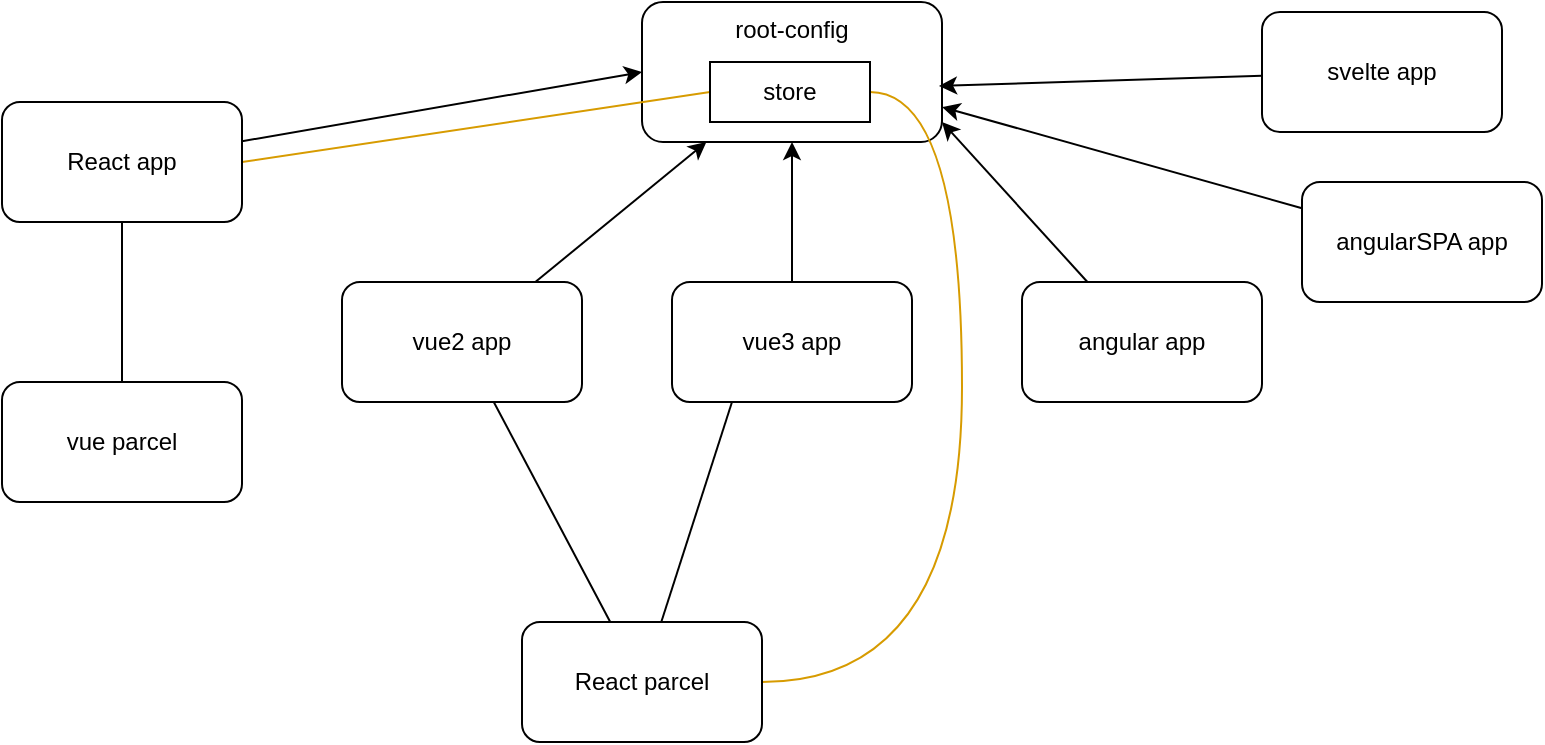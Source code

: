 <mxfile>
    <diagram id="ciDU0NcGWxNVSQaLKMLN" name="Page-1">
        <mxGraphModel dx="1249" dy="492" grid="1" gridSize="10" guides="1" tooltips="1" connect="1" arrows="1" fold="1" page="1" pageScale="1" pageWidth="827" pageHeight="1169" math="0" shadow="0">
            <root>
                <mxCell id="0"/>
                <mxCell id="1" parent="0"/>
                <mxCell id="2" value="root-config&lt;br&gt;" style="rounded=1;whiteSpace=wrap;html=1;horizontal=1;verticalAlign=top;" parent="1" vertex="1">
                    <mxGeometry x="340" y="80" width="150" height="70" as="geometry"/>
                </mxCell>
                <mxCell id="10" style="edgeStyle=none;html=1;entryX=0;entryY=0.5;entryDx=0;entryDy=0;" parent="1" source="3" target="2" edge="1">
                    <mxGeometry relative="1" as="geometry"/>
                </mxCell>
                <mxCell id="17" style="html=1;exitX=1;exitY=0.5;exitDx=0;exitDy=0;entryX=0;entryY=0.5;entryDx=0;entryDy=0;endArrow=none;endFill=0;fillColor=#ffe6cc;strokeColor=#d79b00;jumpSize=10;" parent="1" source="3" target="15" edge="1">
                    <mxGeometry relative="1" as="geometry"/>
                </mxCell>
                <mxCell id="3" value="React app" style="rounded=1;whiteSpace=wrap;html=1;" parent="1" vertex="1">
                    <mxGeometry x="20" y="130" width="120" height="60" as="geometry"/>
                </mxCell>
                <mxCell id="12" style="edgeStyle=none;html=1;entryX=0.5;entryY=1;entryDx=0;entryDy=0;" parent="1" source="4" target="2" edge="1">
                    <mxGeometry relative="1" as="geometry"/>
                </mxCell>
                <mxCell id="4" value="vue3 app" style="rounded=1;whiteSpace=wrap;html=1;" parent="1" vertex="1">
                    <mxGeometry x="355" y="220" width="120" height="60" as="geometry"/>
                </mxCell>
                <mxCell id="11" style="edgeStyle=none;html=1;" parent="1" source="5" target="2" edge="1">
                    <mxGeometry relative="1" as="geometry"/>
                </mxCell>
                <mxCell id="5" value="vue2 app" style="rounded=1;whiteSpace=wrap;html=1;" parent="1" vertex="1">
                    <mxGeometry x="190" y="220" width="120" height="60" as="geometry"/>
                </mxCell>
                <mxCell id="14" style="edgeStyle=none;html=1;entryX=0.99;entryY=0.6;entryDx=0;entryDy=0;entryPerimeter=0;" parent="1" source="6" target="2" edge="1">
                    <mxGeometry relative="1" as="geometry"/>
                </mxCell>
                <mxCell id="6" value="svelte app" style="rounded=1;whiteSpace=wrap;html=1;" parent="1" vertex="1">
                    <mxGeometry x="650" y="85" width="120" height="60" as="geometry"/>
                </mxCell>
                <mxCell id="19" style="edgeStyle=none;html=1;endArrow=none;endFill=0;" parent="1" source="7" target="3" edge="1">
                    <mxGeometry relative="1" as="geometry"/>
                </mxCell>
                <mxCell id="7" value="vue parcel" style="rounded=1;whiteSpace=wrap;html=1;" parent="1" vertex="1">
                    <mxGeometry x="20" y="270" width="120" height="60" as="geometry"/>
                </mxCell>
                <mxCell id="20" style="edgeStyle=orthogonalEdgeStyle;html=1;endArrow=none;endFill=0;curved=1;fillColor=#ffe6cc;strokeColor=#d79b00;" parent="1" source="8" target="15" edge="1">
                    <mxGeometry relative="1" as="geometry">
                        <Array as="points">
                            <mxPoint x="500" y="420"/>
                            <mxPoint x="500" y="125"/>
                        </Array>
                    </mxGeometry>
                </mxCell>
                <mxCell id="23" style="html=1;endArrow=none;endFill=0;" parent="1" source="8" target="5" edge="1">
                    <mxGeometry relative="1" as="geometry"/>
                </mxCell>
                <mxCell id="24" style="html=1;entryX=0.25;entryY=1;entryDx=0;entryDy=0;endArrow=none;endFill=0;" parent="1" source="8" target="4" edge="1">
                    <mxGeometry relative="1" as="geometry"/>
                </mxCell>
                <mxCell id="8" value="React parcel" style="rounded=1;whiteSpace=wrap;html=1;" parent="1" vertex="1">
                    <mxGeometry x="280" y="390" width="120" height="60" as="geometry"/>
                </mxCell>
                <mxCell id="13" style="edgeStyle=none;html=1;" parent="1" source="9" edge="1">
                    <mxGeometry relative="1" as="geometry">
                        <mxPoint x="490" y="140" as="targetPoint"/>
                    </mxGeometry>
                </mxCell>
                <mxCell id="9" value="angular app" style="rounded=1;whiteSpace=wrap;html=1;" parent="1" vertex="1">
                    <mxGeometry x="530" y="220" width="120" height="60" as="geometry"/>
                </mxCell>
                <mxCell id="15" value="store" style="rounded=0;whiteSpace=wrap;html=1;" parent="1" vertex="1">
                    <mxGeometry x="374" y="110" width="80" height="30" as="geometry"/>
                </mxCell>
                <mxCell id="26" style="edgeStyle=none;html=1;entryX=1;entryY=0.75;entryDx=0;entryDy=0;" edge="1" parent="1" source="25" target="2">
                    <mxGeometry relative="1" as="geometry"/>
                </mxCell>
                <mxCell id="25" value="angularSPA app" style="rounded=1;whiteSpace=wrap;html=1;" vertex="1" parent="1">
                    <mxGeometry x="670" y="170" width="120" height="60" as="geometry"/>
                </mxCell>
            </root>
        </mxGraphModel>
    </diagram>
</mxfile>